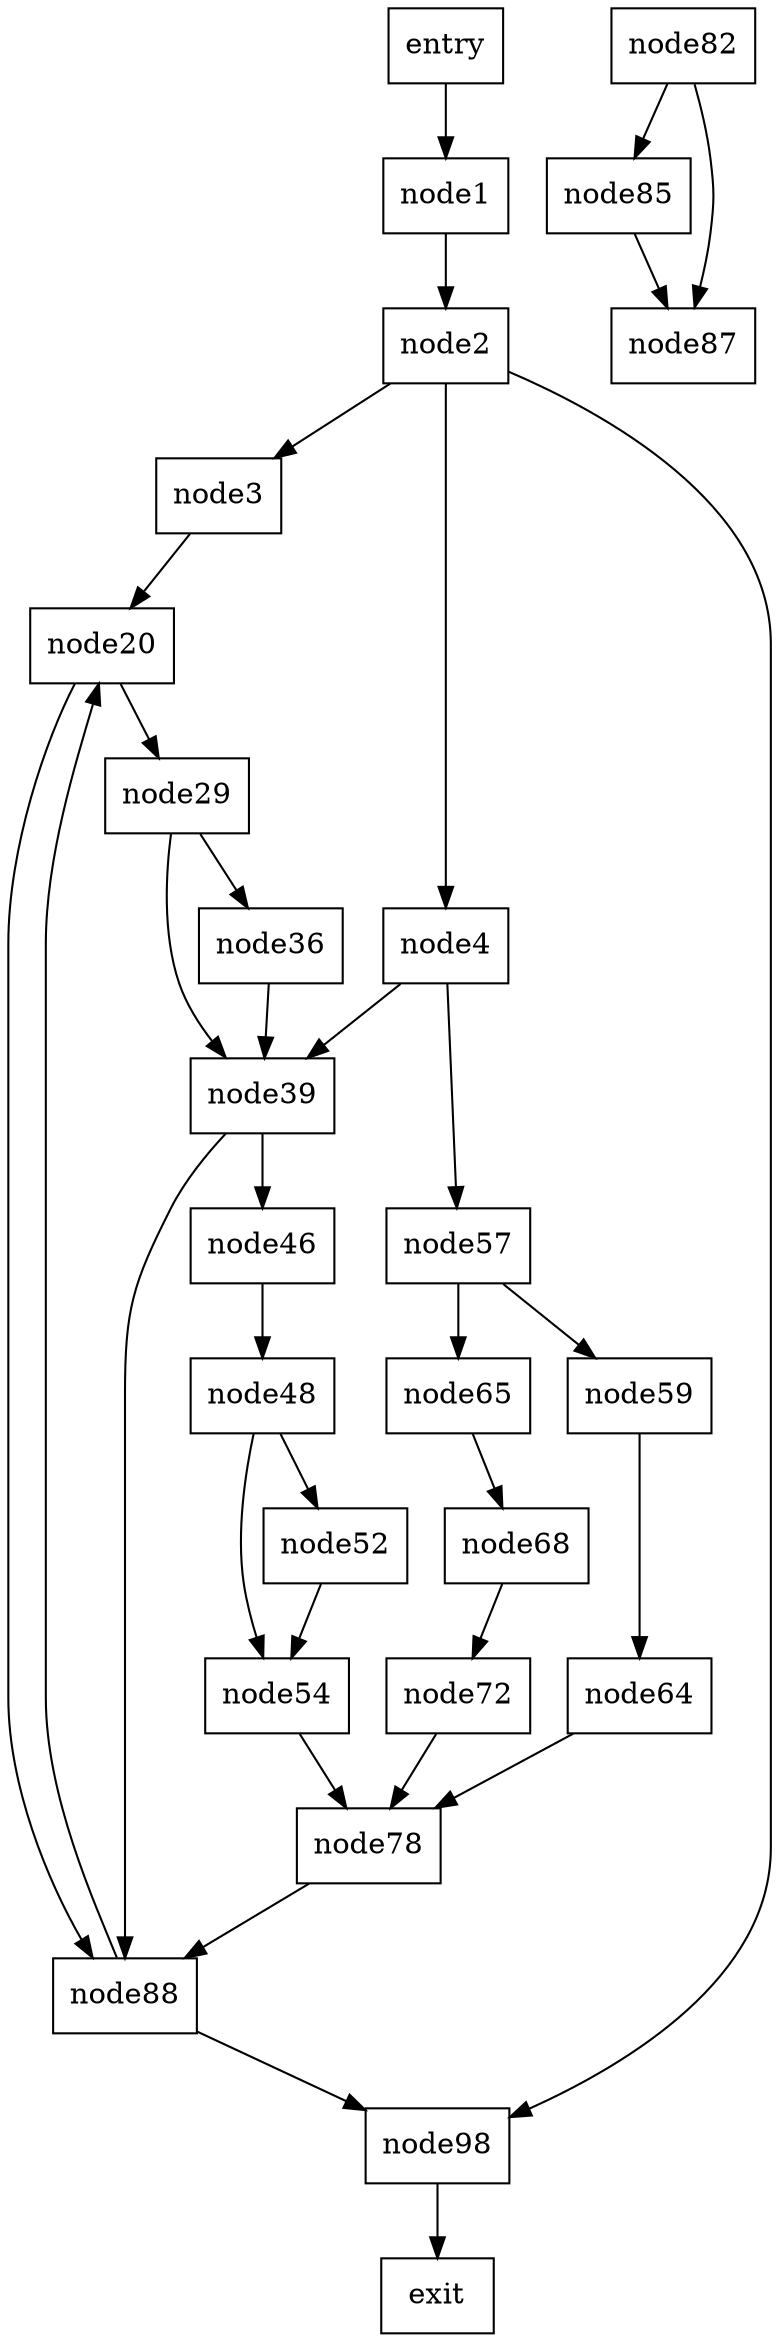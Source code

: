 digraph ControlFlowGraph {
    node [shape=rectangle]
    entry
    exit

    entry -> node1
    node1 -> node2
    node2 -> node3
    node2 -> node4
    node2 -> node98
    node3 -> node20
    node4 -> node39
    node4 -> node57
    node20 -> node29
    node20 -> node88
    node29 -> node36
    node29 -> node39
    node36 -> node39
    node39 -> node46
    node39 -> node88
    node46 -> node48
    node48 -> node52
    node48 -> node54
    node52 -> node54
    node54 -> node78
    node57 -> node59
    node57 -> node65
    node59 -> node64
    node64 -> node78
    node65 -> node68
    node68 -> node72
    node72 -> node78
    node78 -> node88
    node82 -> node85
    node82 -> node87
    node85 -> node87
    node88 -> node20
    node88 -> node98
    node98 -> exit
}